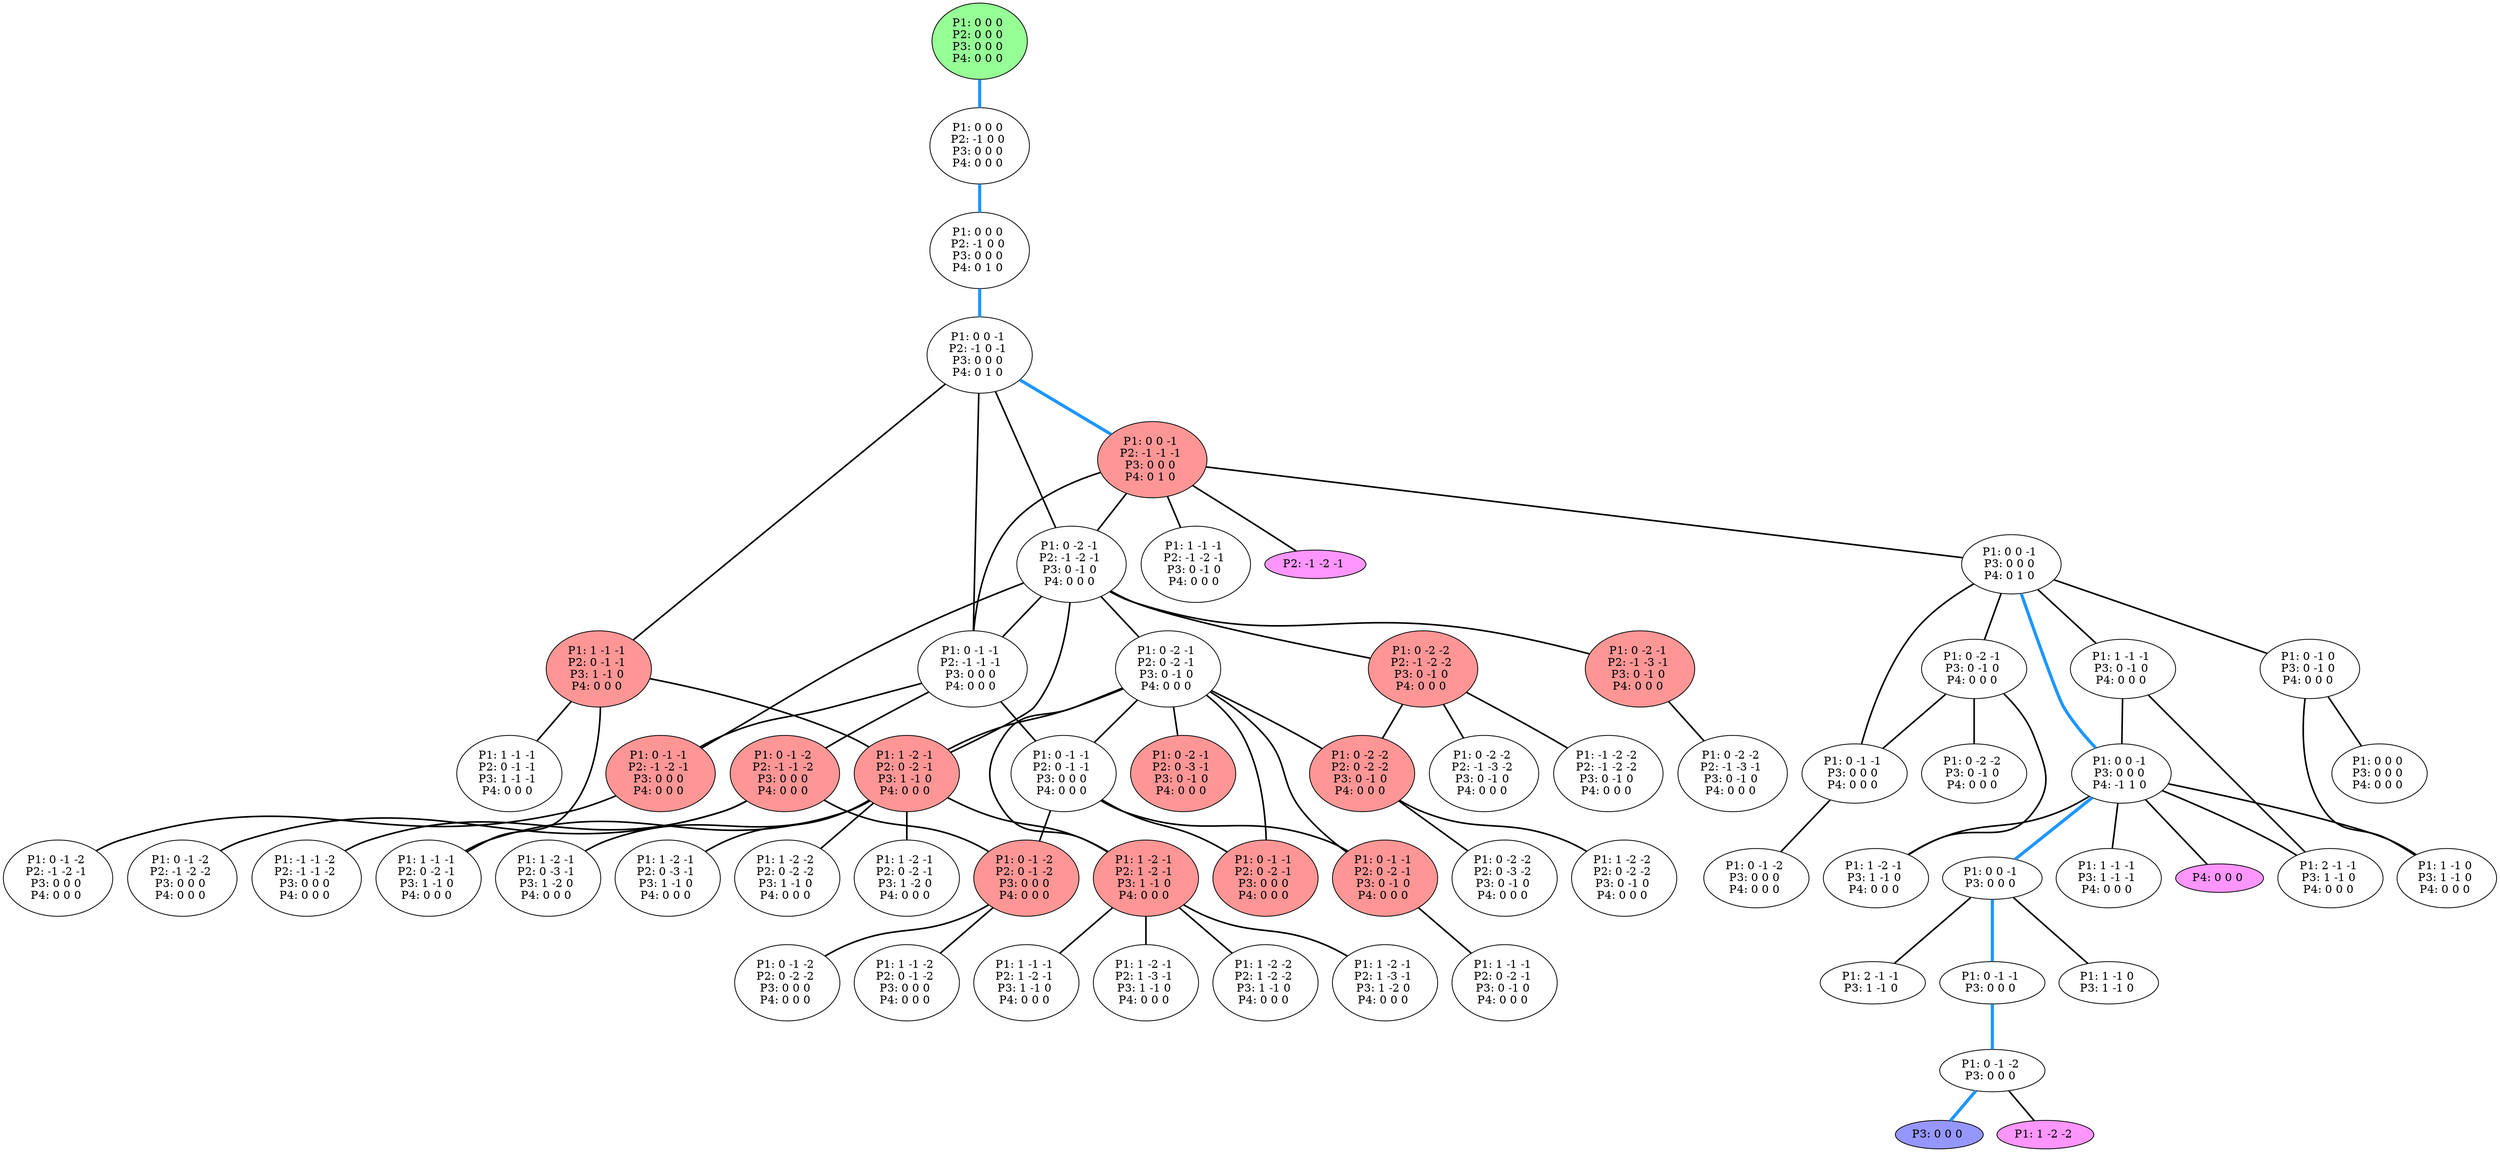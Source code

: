 graph G {
color = "black"
0 [label = "P1: 0 0 0 
P2: 0 0 0 
P3: 0 0 0 
P4: 0 0 0 
",  style="filled", fillcolor = "#96FF96"];
1 [label = "P1: 0 0 0 
P2: -1 0 0 
P3: 0 0 0 
P4: 0 0 0 
"];
2 [label = "P1: 0 0 0 
P2: -1 0 0 
P3: 0 0 0 
P4: 0 1 0 
"];
3 [label = "P1: 0 0 -1 
P2: -1 0 -1 
P3: 0 0 0 
P4: 0 1 0 
"];
4 [label = "P1: 0 0 -1 
P2: -1 -1 -1 
P3: 0 0 0 
P4: 0 1 0 
",  style="filled", fillcolor = "#FF9696"];
5 [label = "P1: 0 -2 -1 
P2: -1 -2 -1 
P3: 0 -1 0 
P4: 0 0 0 
"];
6 [label = "P1: 0 -1 -1 
P2: -1 -1 -1 
P3: 0 0 0 
P4: 0 0 0 
"];
7 [label = "P1: 1 -1 -1 
P2: 0 -1 -1 
P3: 1 -1 0 
P4: 0 0 0 
",  style="filled", fillcolor = "#FF9696"];
8 [label = "P1: 1 -1 -1 
P2: -1 -2 -1 
P3: 0 -1 0 
P4: 0 0 0 
"];
9 [label = "P1: 0 -2 -1 
P2: 0 -2 -1 
P3: 0 -1 0 
P4: 0 0 0 
"];
10 [label = "P1: 0 -2 -1 
P2: -1 -3 -1 
P3: 0 -1 0 
P4: 0 0 0 
",  style="filled", fillcolor = "#FF9696"];
11 [label = "P1: 0 -2 -2 
P2: -1 -2 -2 
P3: 0 -1 0 
P4: 0 0 0 
",  style="filled", fillcolor = "#FF9696"];
12 [label = "P1: 0 -1 -1 
P2: -1 -2 -1 
P3: 0 0 0 
P4: 0 0 0 
",  style="filled", fillcolor = "#FF9696"];
13 [label = "P1: 1 -2 -1 
P2: 0 -2 -1 
P3: 1 -1 0 
P4: 0 0 0 
",  style="filled", fillcolor = "#FF9696"];
14 [label = "P1: 0 -1 -1 
P2: 0 -1 -1 
P3: 0 0 0 
P4: 0 0 0 
"];
15 [label = "P1: 0 -1 -2 
P2: -1 -1 -2 
P3: 0 0 0 
P4: 0 0 0 
",  style="filled", fillcolor = "#FF9696"];
16 [label = "P1: 1 -1 -1 
P2: 0 -2 -1 
P3: 1 -1 0 
P4: 0 0 0 
"];
17 [label = "P1: 1 -1 -1 
P2: 0 -1 -1 
P3: 1 -1 -1 
P4: 0 0 0 
"];
18 [label = "P1: 0 -1 -1 
P2: 0 -2 -1 
P3: 0 -1 0 
P4: 0 0 0 
",  style="filled", fillcolor = "#FF9696"];
19 [label = "P1: 0 -2 -1 
P2: 0 -3 -1 
P3: 0 -1 0 
P4: 0 0 0 
",  style="filled", fillcolor = "#FF9696"];
20 [label = "P1: 0 -2 -2 
P2: 0 -2 -2 
P3: 0 -1 0 
P4: 0 0 0 
",  style="filled", fillcolor = "#FF9696"];
21 [label = "P1: 0 -1 -1 
P2: 0 -2 -1 
P3: 0 0 0 
P4: 0 0 0 
",  style="filled", fillcolor = "#FF9696"];
22 [label = "P1: 1 -2 -1 
P2: 1 -2 -1 
P3: 1 -1 0 
P4: 0 0 0 
",  style="filled", fillcolor = "#FF9696"];
23 [label = "P1: 0 -2 -2 
P2: -1 -3 -1 
P3: 0 -1 0 
P4: 0 0 0 
"];
24 [label = "P1: -1 -2 -2 
P2: -1 -2 -2 
P3: 0 -1 0 
P4: 0 0 0 
"];
25 [label = "P1: 0 -2 -2 
P2: -1 -3 -2 
P3: 0 -1 0 
P4: 0 0 0 
"];
26 [label = "P1: 0 -1 -2 
P2: -1 -2 -1 
P3: 0 0 0 
P4: 0 0 0 
"];
27 [label = "P1: 1 -2 -1 
P2: 0 -3 -1 
P3: 1 -1 0 
P4: 0 0 0 
"];
28 [label = "P1: 1 -2 -2 
P2: 0 -2 -2 
P3: 1 -1 0 
P4: 0 0 0 
"];
29 [label = "P1: 1 -2 -1 
P2: 0 -2 -1 
P3: 1 -2 0 
P4: 0 0 0 
"];
30 [label = "P1: 1 -2 -1 
P2: 0 -3 -1 
P3: 1 -2 0 
P4: 0 0 0 
"];
31 [label = "P1: 0 -1 -2 
P2: 0 -1 -2 
P3: 0 0 0 
P4: 0 0 0 
",  style="filled", fillcolor = "#FF9696"];
32 [label = "P1: -1 -1 -2 
P2: -1 -1 -2 
P3: 0 0 0 
P4: 0 0 0 
"];
33 [label = "P1: 0 -1 -2 
P2: -1 -2 -2 
P3: 0 0 0 
P4: 0 0 0 
"];
34 [label = "P1: 1 -1 -1 
P2: 0 -2 -1 
P3: 0 -1 0 
P4: 0 0 0 
"];
35 [label = "P1: 1 -2 -2 
P2: 0 -2 -2 
P3: 0 -1 0 
P4: 0 0 0 
"];
36 [label = "P1: 0 -2 -2 
P2: 0 -3 -2 
P3: 0 -1 0 
P4: 0 0 0 
"];
37 [label = "P1: 1 -1 -1 
P2: 1 -2 -1 
P3: 1 -1 0 
P4: 0 0 0 
"];
38 [label = "P1: 1 -2 -1 
P2: 1 -3 -1 
P3: 1 -1 0 
P4: 0 0 0 
"];
39 [label = "P1: 1 -2 -2 
P2: 1 -2 -2 
P3: 1 -1 0 
P4: 0 0 0 
"];
40 [label = "P1: 1 -2 -1 
P2: 1 -3 -1 
P3: 1 -2 0 
P4: 0 0 0 
"];
41 [label = "P1: 1 -1 -2 
P2: 0 -1 -2 
P3: 0 0 0 
P4: 0 0 0 
"];
42 [label = "P1: 0 -1 -2 
P2: 0 -2 -2 
P3: 0 0 0 
P4: 0 0 0 
"];
43 [label = "P2: -1 -2 -1 
",  style="filled", fillcolor = "#FF96FF"];
44 [label = "P1: 0 0 -1 
P3: 0 0 0 
P4: 0 1 0 
"];
45 [label = "P1: 1 -1 -1 
P3: 0 -1 0 
P4: 0 0 0 
"];
46 [label = "P1: 0 -2 -1 
P3: 0 -1 0 
P4: 0 0 0 
"];
47 [label = "P1: 0 -1 0 
P3: 0 -1 0 
P4: 0 0 0 
"];
48 [label = "P1: 0 -1 -1 
P3: 0 0 0 
P4: 0 0 0 
"];
49 [label = "P1: 0 0 -1 
P3: 0 0 0 
P4: -1 1 0 
"];
50 [label = "P1: 2 -1 -1 
P3: 1 -1 0 
P4: 0 0 0 
"];
51 [label = "P1: 0 -2 -2 
P3: 0 -1 0 
P4: 0 0 0 
"];
52 [label = "P1: 1 -2 -1 
P3: 1 -1 0 
P4: 0 0 0 
"];
53 [label = "P1: 1 -1 0 
P3: 1 -1 0 
P4: 0 0 0 
"];
54 [label = "P1: 0 0 0 
P3: 0 0 0 
P4: 0 0 0 
"];
55 [label = "P1: 0 -1 -2 
P3: 0 0 0 
P4: 0 0 0 
"];
56 [label = "P1: 1 -1 -1 
P3: 1 -1 -1 
P4: 0 0 0 
"];
57 [label = "P4: 0 0 0 
",  style="filled", fillcolor = "#FF96FF"];
58 [label = "P1: 0 0 -1 
P3: 0 0 0 
"];
59 [label = "P1: 2 -1 -1 
P3: 1 -1 0 
"];
60 [label = "P1: 0 -1 -1 
P3: 0 0 0 
"];
61 [label = "P1: 1 -1 0 
P3: 1 -1 0 
"];
62 [label = "P1: 0 -1 -2 
P3: 0 0 0 
"];
63 [label = "P3: 0 0 0 
", style="filled", fillcolor = "#9696FF"];
64 [label = "P1: 1 -2 -2 
",  style="filled", fillcolor = "#FF96FF"];
edge [style=bold];
0 -- 1 [color="#1E96FF", penwidth=4.0];

1 -- 2 [color="#1E96FF", penwidth=4.0];

2 -- 3 [color="#1E96FF", penwidth=4.0];

3 -- 4 [color="#1E96FF", penwidth=4.0];
3 -- 5 [color=black];
3 -- 6 [color=black];
3 -- 7 [color=black];

4 -- 8 [color=black];
4 -- 5 [color=black];
4 -- 6 [color=black];
4 -- 44 [color=black];
4 -- 43 [color=black];

5 -- 9 [color=black];
5 -- 10 [color=black];
5 -- 11 [color=black];
5 -- 12 [color=black];
5 -- 13 [color=black];
5 -- 6 [color=black];

6 -- 14 [color=black];
6 -- 12 [color=black];
6 -- 15 [color=black];

7 -- 16 [color=black];
7 -- 13 [color=black];
7 -- 17 [color=black];


9 -- 18 [color=black];
9 -- 19 [color=black];
9 -- 20 [color=black];
9 -- 13 [color=black];
9 -- 21 [color=black];
9 -- 22 [color=black];
9 -- 14 [color=black];

10 -- 23 [color=black];

11 -- 24 [color=black];
11 -- 20 [color=black];
11 -- 25 [color=black];

12 -- 26 [color=black];

13 -- 16 [color=black];
13 -- 22 [color=black];
13 -- 27 [color=black];
13 -- 28 [color=black];
13 -- 29 [color=black];
13 -- 30 [color=black];

14 -- 21 [color=black];
14 -- 31 [color=black];
14 -- 18 [color=black];

15 -- 32 [color=black];
15 -- 31 [color=black];
15 -- 33 [color=black];



18 -- 34 [color=black];


20 -- 35 [color=black];
20 -- 36 [color=black];


22 -- 37 [color=black];
22 -- 38 [color=black];
22 -- 39 [color=black];
22 -- 40 [color=black];









31 -- 41 [color=black];
31 -- 42 [color=black];












44 -- 45 [color=black];
44 -- 46 [color=black];
44 -- 47 [color=black];
44 -- 48 [color=black];
44 -- 49 [color="#1E96FF", penwidth=4.0];

45 -- 49 [color=black];
45 -- 50 [color=black];

46 -- 51 [color=black];
46 -- 52 [color=black];
46 -- 48 [color=black];

47 -- 53 [color=black];
47 -- 54 [color=black];

48 -- 55 [color=black];

49 -- 50 [color=black];
49 -- 52 [color=black];
49 -- 53 [color=black];
49 -- 56 [color=black];
49 -- 57 [color=black];
49 -- 58 [color="#1E96FF", penwidth=4.0];








58 -- 59 [color=black];
58 -- 60 [color="#1E96FF", penwidth=4.0];
58 -- 61 [color=black];


60 -- 62 [color="#1E96FF", penwidth=4.0];


62 -- 63 [color="#1E96FF", penwidth=4.0];
62 -- 64 [color=black];

}
